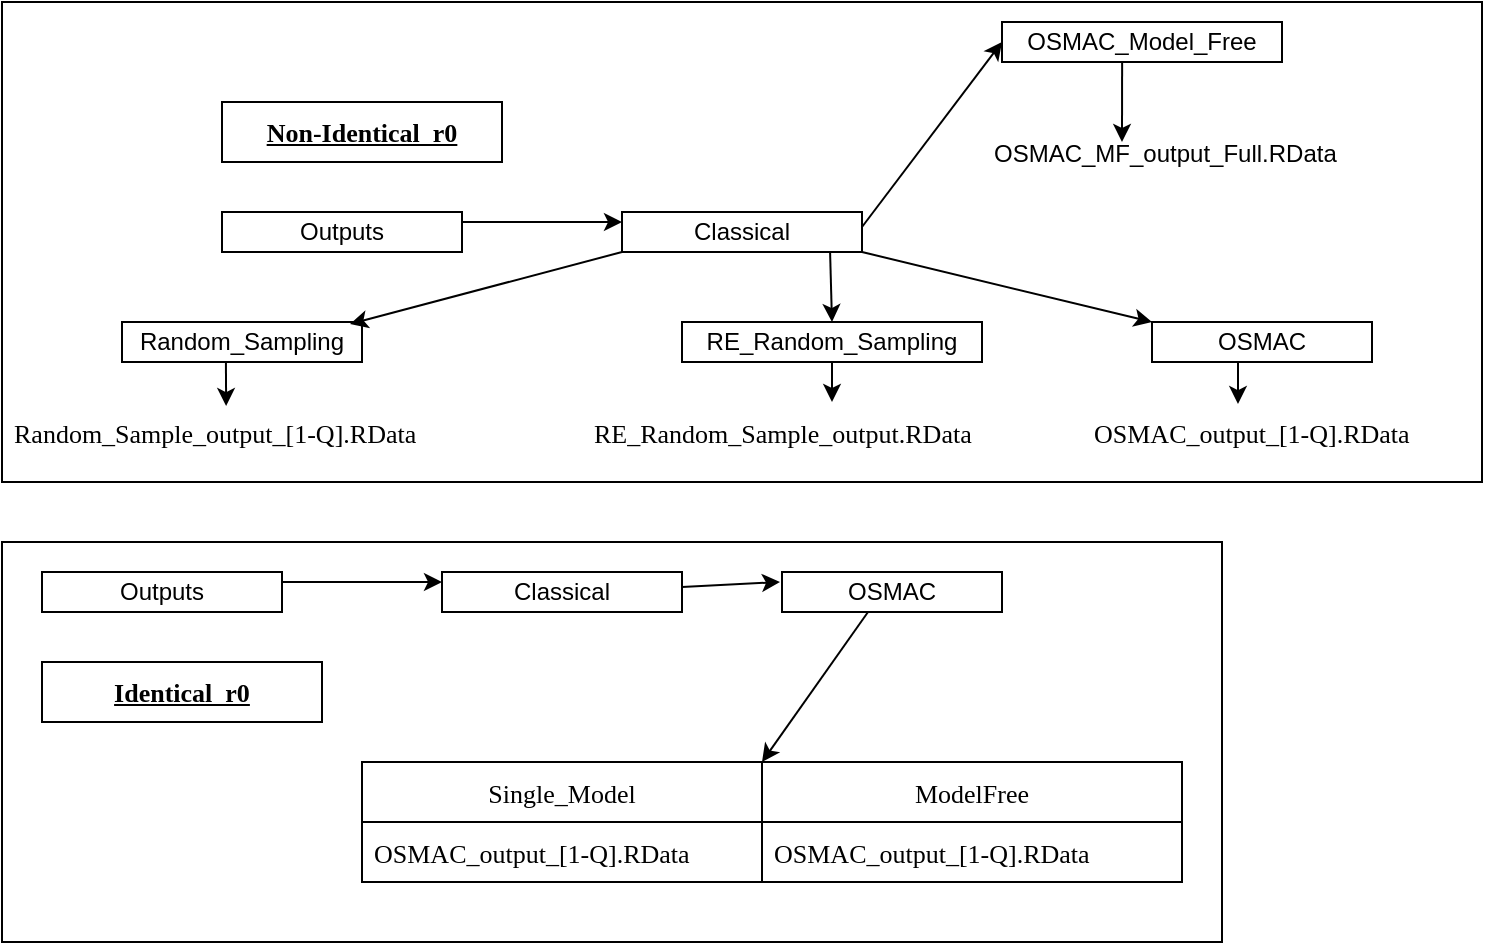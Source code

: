 <mxfile version="16.1.2" type="device"><diagram id="hRuso6uakJfl2Divja7w" name="Page-1"><mxGraphModel dx="2272" dy="2094" grid="1" gridSize="10" guides="1" tooltips="1" connect="1" arrows="1" fold="1" page="1" pageScale="1" pageWidth="850" pageHeight="1400" math="0" shadow="0"><root><mxCell id="0"/><mxCell id="1" parent="0"/><mxCell id="Sh1bLU88lmJ6SCoNmVqh-36" value="" style="rounded=0;whiteSpace=wrap;html=1;fontFamily=Verdana;fontSize=13;fontColor=#000000;" parent="1" vertex="1"><mxGeometry x="-90" y="-80" width="740" height="240" as="geometry"/></mxCell><mxCell id="pK8bE2HsiQjrrmtzJWa1-1" value="Outputs" style="rounded=0;whiteSpace=wrap;html=1;" parent="1" vertex="1"><mxGeometry x="20" y="25" width="120" height="20" as="geometry"/></mxCell><mxCell id="pK8bE2HsiQjrrmtzJWa1-2" value="Classical" style="rounded=0;whiteSpace=wrap;html=1;" parent="1" vertex="1"><mxGeometry x="220" y="25" width="120" height="20" as="geometry"/></mxCell><mxCell id="pK8bE2HsiQjrrmtzJWa1-5" value="Random_Sampling" style="rounded=0;whiteSpace=wrap;html=1;" parent="1" vertex="1"><mxGeometry x="-30" y="80" width="120" height="20" as="geometry"/></mxCell><mxCell id="pK8bE2HsiQjrrmtzJWa1-6" value="RE_Random_Sampling" style="rounded=0;whiteSpace=wrap;html=1;" parent="1" vertex="1"><mxGeometry x="250" y="80" width="150" height="20" as="geometry"/></mxCell><mxCell id="pK8bE2HsiQjrrmtzJWa1-7" value="OSMAC" style="rounded=0;whiteSpace=wrap;html=1;" parent="1" vertex="1"><mxGeometry x="485" y="80" width="110" height="20" as="geometry"/></mxCell><mxCell id="pK8bE2HsiQjrrmtzJWa1-24" value="" style="endArrow=classic;html=1;exitX=1;exitY=0.25;exitDx=0;exitDy=0;" parent="1" source="pK8bE2HsiQjrrmtzJWa1-1" edge="1"><mxGeometry width="50" height="50" relative="1" as="geometry"><mxPoint x="170" y="80" as="sourcePoint"/><mxPoint x="220" y="30" as="targetPoint"/></mxGeometry></mxCell><mxCell id="pK8bE2HsiQjrrmtzJWa1-25" value="" style="endArrow=classic;html=1;exitX=1;exitY=0.25;exitDx=0;exitDy=0;entryX=0;entryY=0.5;entryDx=0;entryDy=0;" parent="1" edge="1" target="Sh1bLU88lmJ6SCoNmVqh-3"><mxGeometry width="50" height="50" relative="1" as="geometry"><mxPoint x="340" y="32.5" as="sourcePoint"/><mxPoint x="389" y="30" as="targetPoint"/></mxGeometry></mxCell><mxCell id="pK8bE2HsiQjrrmtzJWa1-27" value="" style="endArrow=classic;html=1;exitX=0;exitY=1;exitDx=0;exitDy=0;entryX=0.95;entryY=0.05;entryDx=0;entryDy=0;entryPerimeter=0;" parent="1" source="pK8bE2HsiQjrrmtzJWa1-2" target="pK8bE2HsiQjrrmtzJWa1-5" edge="1"><mxGeometry width="50" height="50" relative="1" as="geometry"><mxPoint x="390" y="50" as="sourcePoint"/><mxPoint x="105" y="150" as="targetPoint"/></mxGeometry></mxCell><mxCell id="pK8bE2HsiQjrrmtzJWa1-29" value="" style="endArrow=classic;html=1;exitX=0.867;exitY=1;exitDx=0;exitDy=0;entryX=0.5;entryY=0;entryDx=0;entryDy=0;exitPerimeter=0;" parent="1" source="pK8bE2HsiQjrrmtzJWa1-2" target="pK8bE2HsiQjrrmtzJWa1-6" edge="1"><mxGeometry width="50" height="50" relative="1" as="geometry"><mxPoint x="421.95" y="52.01" as="sourcePoint"/><mxPoint x="872" y="312.52" as="targetPoint"/></mxGeometry></mxCell><mxCell id="pK8bE2HsiQjrrmtzJWa1-30" value="" style="endArrow=classic;html=1;exitX=1;exitY=1;exitDx=0;exitDy=0;entryX=0;entryY=0;entryDx=0;entryDy=0;" parent="1" source="pK8bE2HsiQjrrmtzJWa1-2" edge="1" target="pK8bE2HsiQjrrmtzJWa1-7"><mxGeometry width="50" height="50" relative="1" as="geometry"><mxPoint x="531" y="50.99" as="sourcePoint"/><mxPoint x="531" y="80" as="targetPoint"/></mxGeometry></mxCell><mxCell id="Sh1bLU88lmJ6SCoNmVqh-1" value="&lt;b&gt;&lt;u&gt;Non-Identical_r0&lt;/u&gt;&lt;/b&gt;" style="rounded=0;whiteSpace=wrap;html=1;fontFamily=Verdana;fontSize=13;fontColor=#000000;" parent="1" vertex="1"><mxGeometry x="20" y="-30" width="140" height="30" as="geometry"/></mxCell><mxCell id="Sh1bLU88lmJ6SCoNmVqh-3" value="OSMAC_Model_Free" style="rounded=0;whiteSpace=wrap;html=1;" parent="1" vertex="1"><mxGeometry x="410" y="-70" width="140" height="20" as="geometry"/></mxCell><mxCell id="Sh1bLU88lmJ6SCoNmVqh-34" value="" style="endArrow=classic;html=1;rounded=0;fontFamily=Verdana;fontSize=13;fontColor=#000000;exitX=0.5;exitY=1;exitDx=0;exitDy=0;" parent="1" source="pK8bE2HsiQjrrmtzJWa1-6" target="Sh1bLU88lmJ6SCoNmVqh-16" edge="1"><mxGeometry width="50" height="50" relative="1" as="geometry"><mxPoint x="400" y="270" as="sourcePoint"/><mxPoint x="65" y="240" as="targetPoint"/></mxGeometry></mxCell><mxCell id="Sh1bLU88lmJ6SCoNmVqh-35" value="" style="endArrow=classic;html=1;rounded=0;fontFamily=Verdana;fontSize=13;fontColor=#000000;exitX=0.391;exitY=1;exitDx=0;exitDy=0;exitPerimeter=0;entryX=0.425;entryY=0.017;entryDx=0;entryDy=0;entryPerimeter=0;" parent="1" source="pK8bE2HsiQjrrmtzJWa1-7" edge="1"><mxGeometry width="50" height="50" relative="1" as="geometry"><mxPoint x="400" y="270" as="sourcePoint"/><mxPoint x="528" y="121.02" as="targetPoint"/></mxGeometry></mxCell><mxCell id="Sh1bLU88lmJ6SCoNmVqh-37" value="" style="rounded=0;whiteSpace=wrap;html=1;fontFamily=Verdana;fontSize=13;fontColor=#000000;" parent="1" vertex="1"><mxGeometry x="-90" y="190" width="610" height="200" as="geometry"/></mxCell><mxCell id="Sh1bLU88lmJ6SCoNmVqh-38" value="Outputs" style="rounded=0;whiteSpace=wrap;html=1;" parent="1" vertex="1"><mxGeometry x="-70" y="205" width="120" height="20" as="geometry"/></mxCell><mxCell id="Sh1bLU88lmJ6SCoNmVqh-39" value="Classical" style="rounded=0;whiteSpace=wrap;html=1;" parent="1" vertex="1"><mxGeometry x="130" y="205" width="120" height="20" as="geometry"/></mxCell><mxCell id="Sh1bLU88lmJ6SCoNmVqh-43" value="OSMAC" style="rounded=0;whiteSpace=wrap;html=1;" parent="1" vertex="1"><mxGeometry x="300" y="205" width="110" height="20" as="geometry"/></mxCell><mxCell id="Sh1bLU88lmJ6SCoNmVqh-44" value="" style="endArrow=classic;html=1;exitX=1;exitY=0.25;exitDx=0;exitDy=0;" parent="1" source="Sh1bLU88lmJ6SCoNmVqh-38" edge="1"><mxGeometry width="50" height="50" relative="1" as="geometry"><mxPoint x="80" y="260" as="sourcePoint"/><mxPoint x="130" y="210" as="targetPoint"/></mxGeometry></mxCell><mxCell id="Sh1bLU88lmJ6SCoNmVqh-45" value="" style="endArrow=classic;html=1;exitX=1;exitY=0.25;exitDx=0;exitDy=0;" parent="1" edge="1"><mxGeometry width="50" height="50" relative="1" as="geometry"><mxPoint x="250" y="212.5" as="sourcePoint"/><mxPoint x="299" y="210" as="targetPoint"/></mxGeometry></mxCell><mxCell id="Sh1bLU88lmJ6SCoNmVqh-49" value="&lt;b&gt;&lt;u&gt;Identical_r0&lt;/u&gt;&lt;/b&gt;" style="rounded=0;whiteSpace=wrap;html=1;fontFamily=Verdana;fontSize=13;fontColor=#000000;" parent="1" vertex="1"><mxGeometry x="-70" y="250" width="140" height="30" as="geometry"/></mxCell><mxCell id="Sh1bLU88lmJ6SCoNmVqh-53" value="Single_Model" style="swimlane;fontStyle=0;childLayout=stackLayout;horizontal=1;startSize=30;horizontalStack=0;resizeParent=1;resizeParentMax=0;resizeLast=0;collapsible=1;marginBottom=0;fontFamily=Verdana;fontSize=13;fontColor=#000000;" parent="1" vertex="1"><mxGeometry x="90" y="300" width="200" height="60" as="geometry"/></mxCell><mxCell id="Sh1bLU88lmJ6SCoNmVqh-54" value="OSMAC_output_[1-Q].RData" style="text;strokeColor=none;fillColor=none;align=left;verticalAlign=middle;spacingLeft=4;spacingRight=4;overflow=hidden;points=[[0,0.5],[1,0.5]];portConstraint=eastwest;rotatable=0;fontFamily=Verdana;fontSize=13;fontColor=#000000;" parent="Sh1bLU88lmJ6SCoNmVqh-53" vertex="1"><mxGeometry y="30" width="200" height="30" as="geometry"/></mxCell><mxCell id="Sh1bLU88lmJ6SCoNmVqh-57" value="ModelFree" style="swimlane;fontStyle=0;childLayout=stackLayout;horizontal=1;startSize=30;horizontalStack=0;resizeParent=1;resizeParentMax=0;resizeLast=0;collapsible=1;marginBottom=0;fontFamily=Verdana;fontSize=13;fontColor=#000000;" parent="1" vertex="1"><mxGeometry x="290" y="300" width="210" height="60" as="geometry"/></mxCell><mxCell id="Sh1bLU88lmJ6SCoNmVqh-58" value="OSMAC_output_[1-Q].RData" style="text;strokeColor=none;fillColor=none;align=left;verticalAlign=middle;spacingLeft=4;spacingRight=4;overflow=hidden;points=[[0,0.5],[1,0.5]];portConstraint=eastwest;rotatable=0;fontFamily=Verdana;fontSize=13;fontColor=#000000;" parent="Sh1bLU88lmJ6SCoNmVqh-57" vertex="1"><mxGeometry y="30" width="210" height="30" as="geometry"/></mxCell><mxCell id="Sh1bLU88lmJ6SCoNmVqh-79" value="" style="endArrow=classic;html=1;rounded=0;fontFamily=Verdana;fontSize=13;fontColor=#000000;exitX=0.391;exitY=1;exitDx=0;exitDy=0;exitPerimeter=0;entryX=0;entryY=0;entryDx=0;entryDy=0;" parent="1" source="Sh1bLU88lmJ6SCoNmVqh-43" target="Sh1bLU88lmJ6SCoNmVqh-57" edge="1"><mxGeometry width="50" height="50" relative="1" as="geometry"><mxPoint x="310" y="450" as="sourcePoint"/><mxPoint x="360" y="400" as="targetPoint"/></mxGeometry></mxCell><mxCell id="Sh1bLU88lmJ6SCoNmVqh-25" value="Random_Sample_output_[1-Q].RData" style="text;strokeColor=none;fillColor=none;align=left;verticalAlign=middle;spacingLeft=4;spacingRight=4;overflow=hidden;points=[[0,0.5],[1,0.5]];portConstraint=eastwest;rotatable=0;fontFamily=Verdana;fontSize=13;fontColor=#000000;" parent="1" vertex="1"><mxGeometry x="-90" y="120" width="260" height="30" as="geometry"/></mxCell><mxCell id="Sh1bLU88lmJ6SCoNmVqh-16" value="RE_Random_Sample_output.RData" style="text;strokeColor=none;fillColor=none;align=left;verticalAlign=middle;spacingLeft=4;spacingRight=4;overflow=hidden;points=[[0,0.5],[1,0.5]];portConstraint=eastwest;rotatable=0;fontFamily=Verdana;fontSize=13;fontColor=#000000;" parent="1" vertex="1"><mxGeometry x="200" y="120" width="250" height="30" as="geometry"/></mxCell><mxCell id="Sh1bLU88lmJ6SCoNmVqh-6" value="OSMAC_output_[1-Q].RData" style="text;strokeColor=none;fillColor=none;align=left;verticalAlign=middle;spacingLeft=4;spacingRight=4;overflow=hidden;points=[[0,0.5],[1,0.5]];portConstraint=eastwest;rotatable=0;fontFamily=Verdana;fontSize=13;fontColor=#000000;" parent="1" vertex="1"><mxGeometry x="450" y="120" width="210" height="30" as="geometry"/></mxCell><mxCell id="96vCDzHMeVNCZhvpyGT3-3" value="" style="endArrow=classic;html=1;rounded=0;exitX=0.433;exitY=1;exitDx=0;exitDy=0;exitPerimeter=0;entryX=0.431;entryY=0.067;entryDx=0;entryDy=0;entryPerimeter=0;" edge="1" parent="1" source="pK8bE2HsiQjrrmtzJWa1-5" target="Sh1bLU88lmJ6SCoNmVqh-25"><mxGeometry width="50" height="50" relative="1" as="geometry"><mxPoint x="410" y="360" as="sourcePoint"/><mxPoint x="460" y="310" as="targetPoint"/></mxGeometry></mxCell><mxCell id="96vCDzHMeVNCZhvpyGT3-7" value="OSMAC_MF_output_Full.RData" style="text;strokeColor=none;fillColor=none;align=left;verticalAlign=middle;spacingLeft=4;spacingRight=4;overflow=hidden;points=[[0,0.5],[1,0.5]];portConstraint=eastwest;rotatable=0;" vertex="1" parent="1"><mxGeometry x="400" y="-20" width="200" height="30" as="geometry"/></mxCell><mxCell id="96vCDzHMeVNCZhvpyGT3-9" value="" style="endArrow=classic;html=1;rounded=0;exitX=0.429;exitY=1;exitDx=0;exitDy=0;exitPerimeter=0;" edge="1" parent="1" source="Sh1bLU88lmJ6SCoNmVqh-3"><mxGeometry width="50" height="50" relative="1" as="geometry"><mxPoint x="410" y="90" as="sourcePoint"/><mxPoint x="470" y="-10" as="targetPoint"/></mxGeometry></mxCell></root></mxGraphModel></diagram></mxfile>